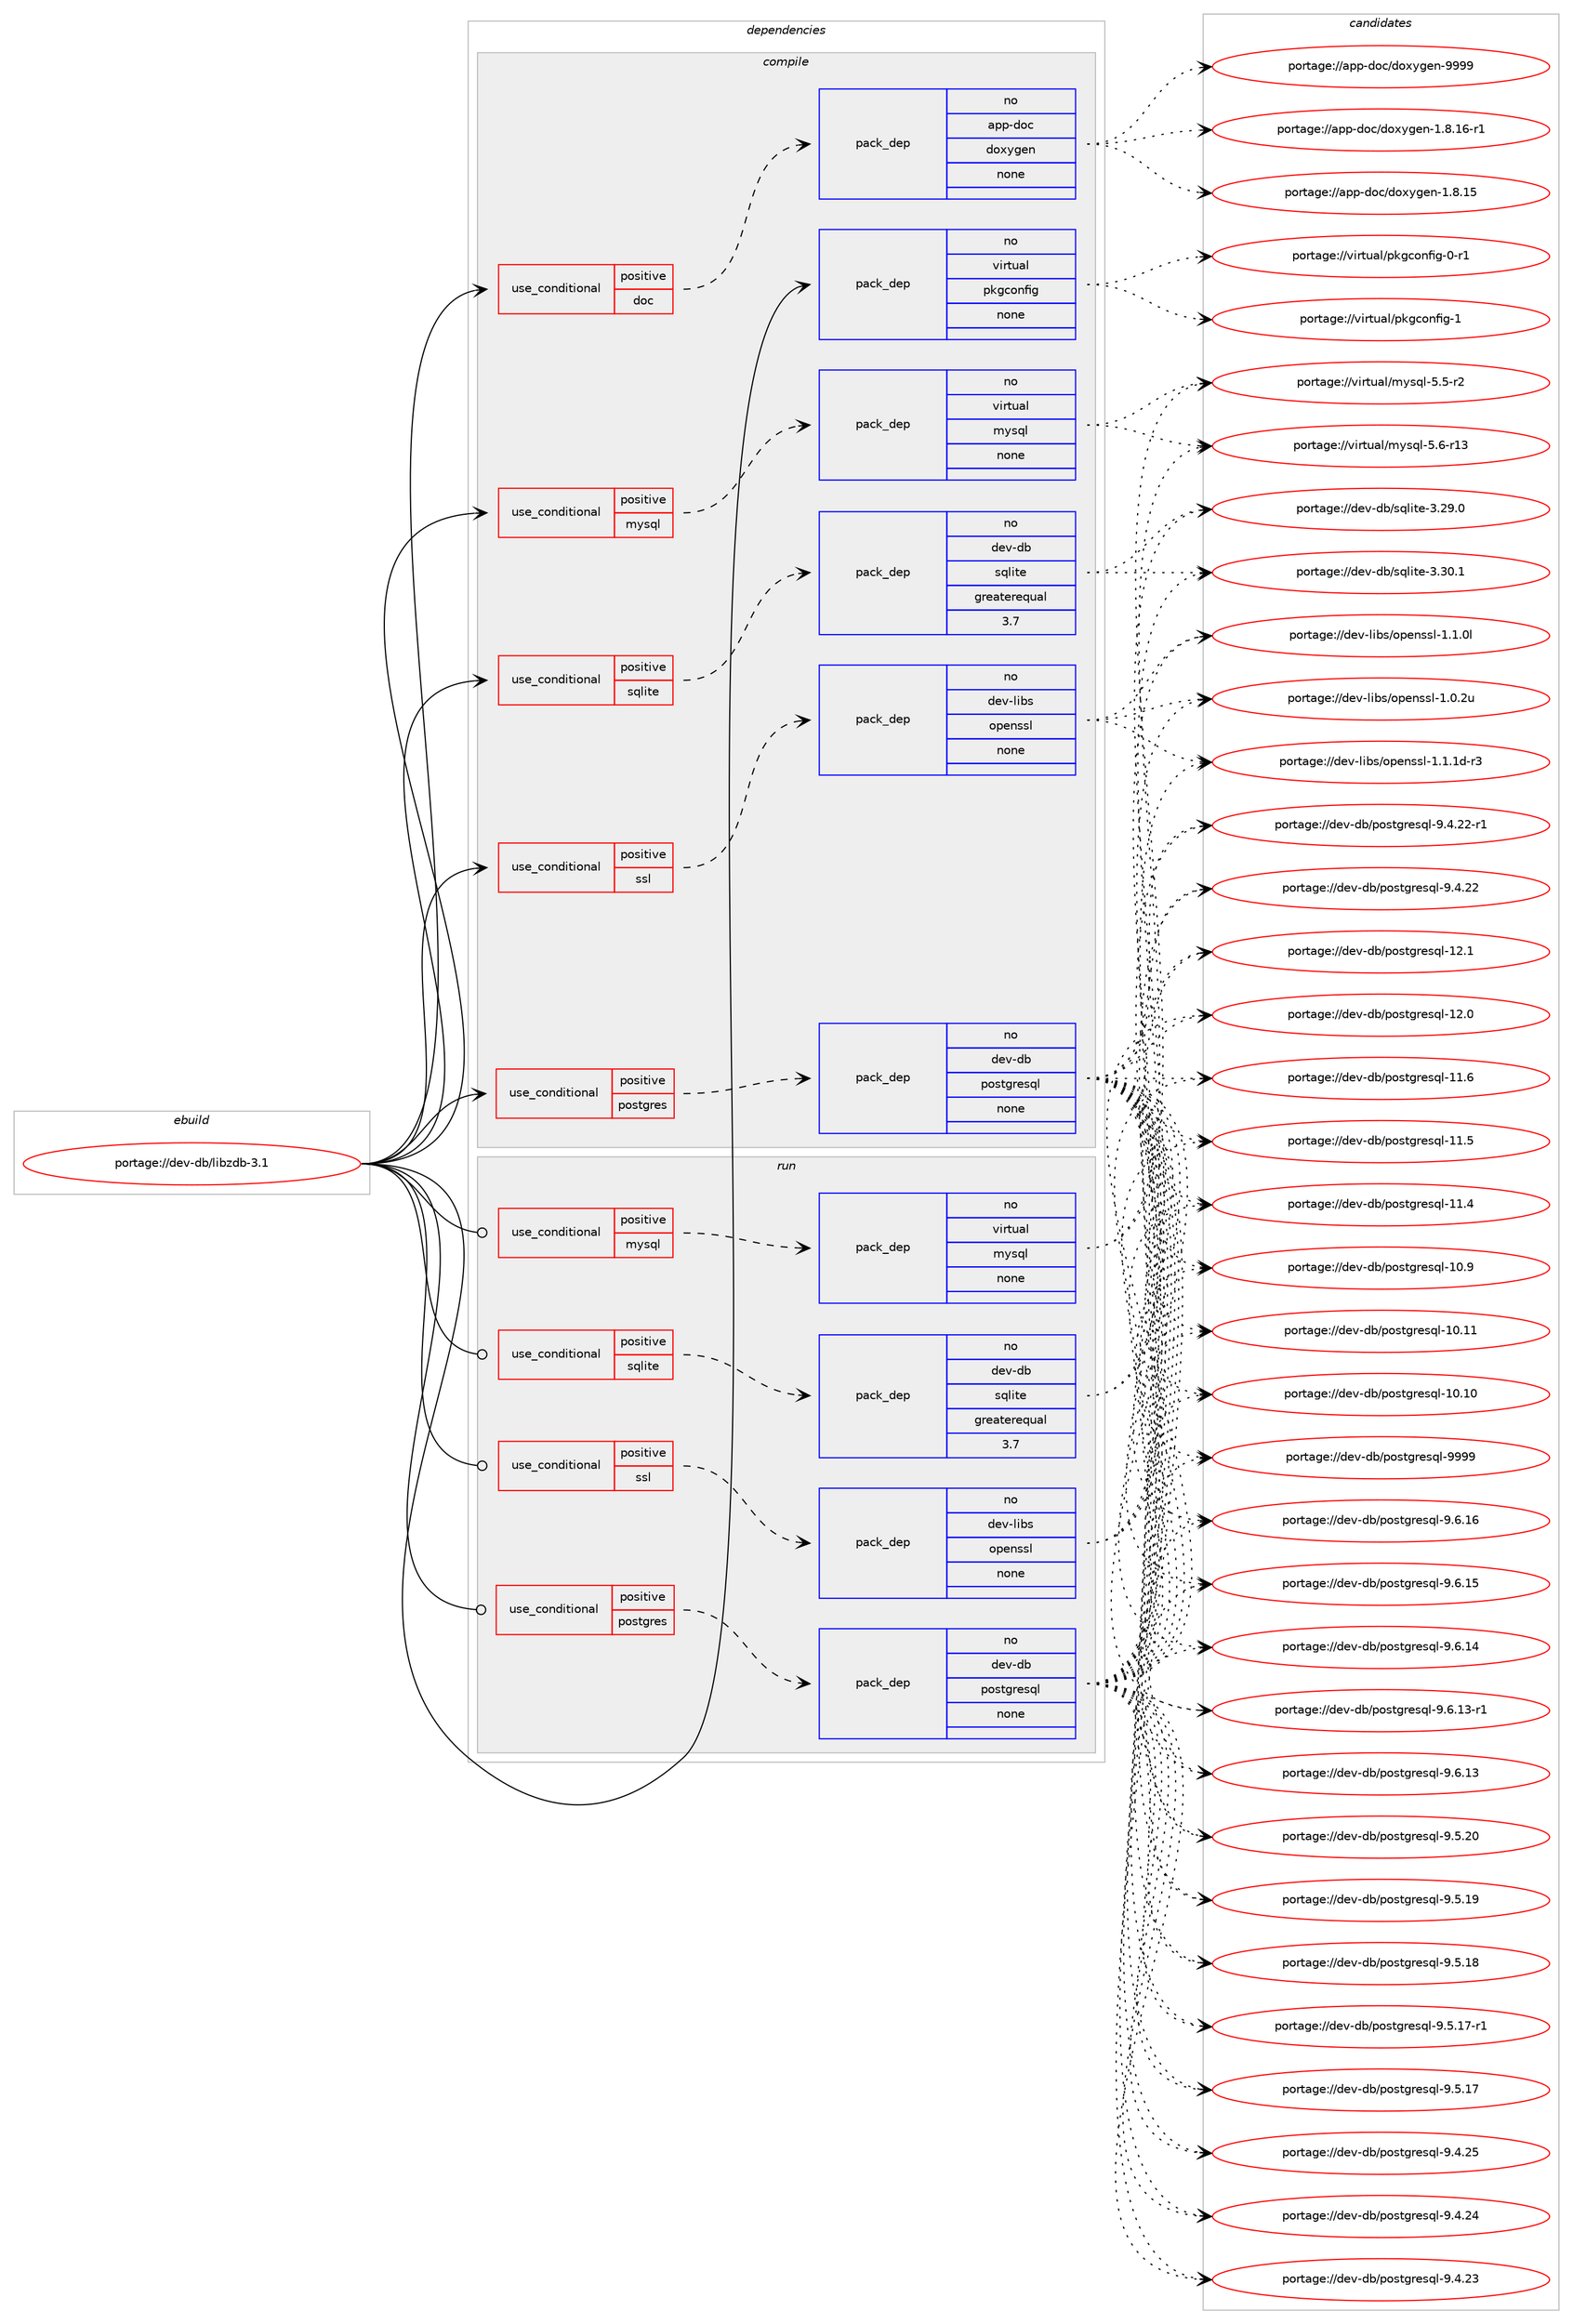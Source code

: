 digraph prolog {

# *************
# Graph options
# *************

newrank=true;
concentrate=true;
compound=true;
graph [rankdir=LR,fontname=Helvetica,fontsize=10,ranksep=1.5];#, ranksep=2.5, nodesep=0.2];
edge  [arrowhead=vee];
node  [fontname=Helvetica,fontsize=10];

# **********
# The ebuild
# **********

subgraph cluster_leftcol {
color=gray;
label=<<i>ebuild</i>>;
id [label="portage://dev-db/libzdb-3.1", color=red, width=4, href="../dev-db/libzdb-3.1.svg"];
}

# ****************
# The dependencies
# ****************

subgraph cluster_midcol {
color=gray;
label=<<i>dependencies</i>>;
subgraph cluster_compile {
fillcolor="#eeeeee";
style=filled;
label=<<i>compile</i>>;
subgraph cond138648 {
dependency584426 [label=<<TABLE BORDER="0" CELLBORDER="1" CELLSPACING="0" CELLPADDING="4"><TR><TD ROWSPAN="3" CELLPADDING="10">use_conditional</TD></TR><TR><TD>positive</TD></TR><TR><TD>doc</TD></TR></TABLE>>, shape=none, color=red];
subgraph pack438468 {
dependency584427 [label=<<TABLE BORDER="0" CELLBORDER="1" CELLSPACING="0" CELLPADDING="4" WIDTH="220"><TR><TD ROWSPAN="6" CELLPADDING="30">pack_dep</TD></TR><TR><TD WIDTH="110">no</TD></TR><TR><TD>app-doc</TD></TR><TR><TD>doxygen</TD></TR><TR><TD>none</TD></TR><TR><TD></TD></TR></TABLE>>, shape=none, color=blue];
}
dependency584426:e -> dependency584427:w [weight=20,style="dashed",arrowhead="vee"];
}
id:e -> dependency584426:w [weight=20,style="solid",arrowhead="vee"];
subgraph cond138649 {
dependency584428 [label=<<TABLE BORDER="0" CELLBORDER="1" CELLSPACING="0" CELLPADDING="4"><TR><TD ROWSPAN="3" CELLPADDING="10">use_conditional</TD></TR><TR><TD>positive</TD></TR><TR><TD>mysql</TD></TR></TABLE>>, shape=none, color=red];
subgraph pack438469 {
dependency584429 [label=<<TABLE BORDER="0" CELLBORDER="1" CELLSPACING="0" CELLPADDING="4" WIDTH="220"><TR><TD ROWSPAN="6" CELLPADDING="30">pack_dep</TD></TR><TR><TD WIDTH="110">no</TD></TR><TR><TD>virtual</TD></TR><TR><TD>mysql</TD></TR><TR><TD>none</TD></TR><TR><TD></TD></TR></TABLE>>, shape=none, color=blue];
}
dependency584428:e -> dependency584429:w [weight=20,style="dashed",arrowhead="vee"];
}
id:e -> dependency584428:w [weight=20,style="solid",arrowhead="vee"];
subgraph cond138650 {
dependency584430 [label=<<TABLE BORDER="0" CELLBORDER="1" CELLSPACING="0" CELLPADDING="4"><TR><TD ROWSPAN="3" CELLPADDING="10">use_conditional</TD></TR><TR><TD>positive</TD></TR><TR><TD>postgres</TD></TR></TABLE>>, shape=none, color=red];
subgraph pack438470 {
dependency584431 [label=<<TABLE BORDER="0" CELLBORDER="1" CELLSPACING="0" CELLPADDING="4" WIDTH="220"><TR><TD ROWSPAN="6" CELLPADDING="30">pack_dep</TD></TR><TR><TD WIDTH="110">no</TD></TR><TR><TD>dev-db</TD></TR><TR><TD>postgresql</TD></TR><TR><TD>none</TD></TR><TR><TD></TD></TR></TABLE>>, shape=none, color=blue];
}
dependency584430:e -> dependency584431:w [weight=20,style="dashed",arrowhead="vee"];
}
id:e -> dependency584430:w [weight=20,style="solid",arrowhead="vee"];
subgraph cond138651 {
dependency584432 [label=<<TABLE BORDER="0" CELLBORDER="1" CELLSPACING="0" CELLPADDING="4"><TR><TD ROWSPAN="3" CELLPADDING="10">use_conditional</TD></TR><TR><TD>positive</TD></TR><TR><TD>sqlite</TD></TR></TABLE>>, shape=none, color=red];
subgraph pack438471 {
dependency584433 [label=<<TABLE BORDER="0" CELLBORDER="1" CELLSPACING="0" CELLPADDING="4" WIDTH="220"><TR><TD ROWSPAN="6" CELLPADDING="30">pack_dep</TD></TR><TR><TD WIDTH="110">no</TD></TR><TR><TD>dev-db</TD></TR><TR><TD>sqlite</TD></TR><TR><TD>greaterequal</TD></TR><TR><TD>3.7</TD></TR></TABLE>>, shape=none, color=blue];
}
dependency584432:e -> dependency584433:w [weight=20,style="dashed",arrowhead="vee"];
}
id:e -> dependency584432:w [weight=20,style="solid",arrowhead="vee"];
subgraph cond138652 {
dependency584434 [label=<<TABLE BORDER="0" CELLBORDER="1" CELLSPACING="0" CELLPADDING="4"><TR><TD ROWSPAN="3" CELLPADDING="10">use_conditional</TD></TR><TR><TD>positive</TD></TR><TR><TD>ssl</TD></TR></TABLE>>, shape=none, color=red];
subgraph pack438472 {
dependency584435 [label=<<TABLE BORDER="0" CELLBORDER="1" CELLSPACING="0" CELLPADDING="4" WIDTH="220"><TR><TD ROWSPAN="6" CELLPADDING="30">pack_dep</TD></TR><TR><TD WIDTH="110">no</TD></TR><TR><TD>dev-libs</TD></TR><TR><TD>openssl</TD></TR><TR><TD>none</TD></TR><TR><TD></TD></TR></TABLE>>, shape=none, color=blue];
}
dependency584434:e -> dependency584435:w [weight=20,style="dashed",arrowhead="vee"];
}
id:e -> dependency584434:w [weight=20,style="solid",arrowhead="vee"];
subgraph pack438473 {
dependency584436 [label=<<TABLE BORDER="0" CELLBORDER="1" CELLSPACING="0" CELLPADDING="4" WIDTH="220"><TR><TD ROWSPAN="6" CELLPADDING="30">pack_dep</TD></TR><TR><TD WIDTH="110">no</TD></TR><TR><TD>virtual</TD></TR><TR><TD>pkgconfig</TD></TR><TR><TD>none</TD></TR><TR><TD></TD></TR></TABLE>>, shape=none, color=blue];
}
id:e -> dependency584436:w [weight=20,style="solid",arrowhead="vee"];
}
subgraph cluster_compileandrun {
fillcolor="#eeeeee";
style=filled;
label=<<i>compile and run</i>>;
}
subgraph cluster_run {
fillcolor="#eeeeee";
style=filled;
label=<<i>run</i>>;
subgraph cond138653 {
dependency584437 [label=<<TABLE BORDER="0" CELLBORDER="1" CELLSPACING="0" CELLPADDING="4"><TR><TD ROWSPAN="3" CELLPADDING="10">use_conditional</TD></TR><TR><TD>positive</TD></TR><TR><TD>mysql</TD></TR></TABLE>>, shape=none, color=red];
subgraph pack438474 {
dependency584438 [label=<<TABLE BORDER="0" CELLBORDER="1" CELLSPACING="0" CELLPADDING="4" WIDTH="220"><TR><TD ROWSPAN="6" CELLPADDING="30">pack_dep</TD></TR><TR><TD WIDTH="110">no</TD></TR><TR><TD>virtual</TD></TR><TR><TD>mysql</TD></TR><TR><TD>none</TD></TR><TR><TD></TD></TR></TABLE>>, shape=none, color=blue];
}
dependency584437:e -> dependency584438:w [weight=20,style="dashed",arrowhead="vee"];
}
id:e -> dependency584437:w [weight=20,style="solid",arrowhead="odot"];
subgraph cond138654 {
dependency584439 [label=<<TABLE BORDER="0" CELLBORDER="1" CELLSPACING="0" CELLPADDING="4"><TR><TD ROWSPAN="3" CELLPADDING="10">use_conditional</TD></TR><TR><TD>positive</TD></TR><TR><TD>postgres</TD></TR></TABLE>>, shape=none, color=red];
subgraph pack438475 {
dependency584440 [label=<<TABLE BORDER="0" CELLBORDER="1" CELLSPACING="0" CELLPADDING="4" WIDTH="220"><TR><TD ROWSPAN="6" CELLPADDING="30">pack_dep</TD></TR><TR><TD WIDTH="110">no</TD></TR><TR><TD>dev-db</TD></TR><TR><TD>postgresql</TD></TR><TR><TD>none</TD></TR><TR><TD></TD></TR></TABLE>>, shape=none, color=blue];
}
dependency584439:e -> dependency584440:w [weight=20,style="dashed",arrowhead="vee"];
}
id:e -> dependency584439:w [weight=20,style="solid",arrowhead="odot"];
subgraph cond138655 {
dependency584441 [label=<<TABLE BORDER="0" CELLBORDER="1" CELLSPACING="0" CELLPADDING="4"><TR><TD ROWSPAN="3" CELLPADDING="10">use_conditional</TD></TR><TR><TD>positive</TD></TR><TR><TD>sqlite</TD></TR></TABLE>>, shape=none, color=red];
subgraph pack438476 {
dependency584442 [label=<<TABLE BORDER="0" CELLBORDER="1" CELLSPACING="0" CELLPADDING="4" WIDTH="220"><TR><TD ROWSPAN="6" CELLPADDING="30">pack_dep</TD></TR><TR><TD WIDTH="110">no</TD></TR><TR><TD>dev-db</TD></TR><TR><TD>sqlite</TD></TR><TR><TD>greaterequal</TD></TR><TR><TD>3.7</TD></TR></TABLE>>, shape=none, color=blue];
}
dependency584441:e -> dependency584442:w [weight=20,style="dashed",arrowhead="vee"];
}
id:e -> dependency584441:w [weight=20,style="solid",arrowhead="odot"];
subgraph cond138656 {
dependency584443 [label=<<TABLE BORDER="0" CELLBORDER="1" CELLSPACING="0" CELLPADDING="4"><TR><TD ROWSPAN="3" CELLPADDING="10">use_conditional</TD></TR><TR><TD>positive</TD></TR><TR><TD>ssl</TD></TR></TABLE>>, shape=none, color=red];
subgraph pack438477 {
dependency584444 [label=<<TABLE BORDER="0" CELLBORDER="1" CELLSPACING="0" CELLPADDING="4" WIDTH="220"><TR><TD ROWSPAN="6" CELLPADDING="30">pack_dep</TD></TR><TR><TD WIDTH="110">no</TD></TR><TR><TD>dev-libs</TD></TR><TR><TD>openssl</TD></TR><TR><TD>none</TD></TR><TR><TD></TD></TR></TABLE>>, shape=none, color=blue];
}
dependency584443:e -> dependency584444:w [weight=20,style="dashed",arrowhead="vee"];
}
id:e -> dependency584443:w [weight=20,style="solid",arrowhead="odot"];
}
}

# **************
# The candidates
# **************

subgraph cluster_choices {
rank=same;
color=gray;
label=<<i>candidates</i>>;

subgraph choice438468 {
color=black;
nodesep=1;
choice971121124510011199471001111201211031011104557575757 [label="portage://app-doc/doxygen-9999", color=red, width=4,href="../app-doc/doxygen-9999.svg"];
choice97112112451001119947100111120121103101110454946564649544511449 [label="portage://app-doc/doxygen-1.8.16-r1", color=red, width=4,href="../app-doc/doxygen-1.8.16-r1.svg"];
choice9711211245100111994710011112012110310111045494656464953 [label="portage://app-doc/doxygen-1.8.15", color=red, width=4,href="../app-doc/doxygen-1.8.15.svg"];
dependency584427:e -> choice971121124510011199471001111201211031011104557575757:w [style=dotted,weight="100"];
dependency584427:e -> choice97112112451001119947100111120121103101110454946564649544511449:w [style=dotted,weight="100"];
dependency584427:e -> choice9711211245100111994710011112012110310111045494656464953:w [style=dotted,weight="100"];
}
subgraph choice438469 {
color=black;
nodesep=1;
choice118105114116117971084710912111511310845534654451144951 [label="portage://virtual/mysql-5.6-r13", color=red, width=4,href="../virtual/mysql-5.6-r13.svg"];
choice1181051141161179710847109121115113108455346534511450 [label="portage://virtual/mysql-5.5-r2", color=red, width=4,href="../virtual/mysql-5.5-r2.svg"];
dependency584429:e -> choice118105114116117971084710912111511310845534654451144951:w [style=dotted,weight="100"];
dependency584429:e -> choice1181051141161179710847109121115113108455346534511450:w [style=dotted,weight="100"];
}
subgraph choice438470 {
color=black;
nodesep=1;
choice1001011184510098471121111151161031141011151131084557575757 [label="portage://dev-db/postgresql-9999", color=red, width=4,href="../dev-db/postgresql-9999.svg"];
choice10010111845100984711211111511610311410111511310845574654464954 [label="portage://dev-db/postgresql-9.6.16", color=red, width=4,href="../dev-db/postgresql-9.6.16.svg"];
choice10010111845100984711211111511610311410111511310845574654464953 [label="portage://dev-db/postgresql-9.6.15", color=red, width=4,href="../dev-db/postgresql-9.6.15.svg"];
choice10010111845100984711211111511610311410111511310845574654464952 [label="portage://dev-db/postgresql-9.6.14", color=red, width=4,href="../dev-db/postgresql-9.6.14.svg"];
choice100101118451009847112111115116103114101115113108455746544649514511449 [label="portage://dev-db/postgresql-9.6.13-r1", color=red, width=4,href="../dev-db/postgresql-9.6.13-r1.svg"];
choice10010111845100984711211111511610311410111511310845574654464951 [label="portage://dev-db/postgresql-9.6.13", color=red, width=4,href="../dev-db/postgresql-9.6.13.svg"];
choice10010111845100984711211111511610311410111511310845574653465048 [label="portage://dev-db/postgresql-9.5.20", color=red, width=4,href="../dev-db/postgresql-9.5.20.svg"];
choice10010111845100984711211111511610311410111511310845574653464957 [label="portage://dev-db/postgresql-9.5.19", color=red, width=4,href="../dev-db/postgresql-9.5.19.svg"];
choice10010111845100984711211111511610311410111511310845574653464956 [label="portage://dev-db/postgresql-9.5.18", color=red, width=4,href="../dev-db/postgresql-9.5.18.svg"];
choice100101118451009847112111115116103114101115113108455746534649554511449 [label="portage://dev-db/postgresql-9.5.17-r1", color=red, width=4,href="../dev-db/postgresql-9.5.17-r1.svg"];
choice10010111845100984711211111511610311410111511310845574653464955 [label="portage://dev-db/postgresql-9.5.17", color=red, width=4,href="../dev-db/postgresql-9.5.17.svg"];
choice10010111845100984711211111511610311410111511310845574652465053 [label="portage://dev-db/postgresql-9.4.25", color=red, width=4,href="../dev-db/postgresql-9.4.25.svg"];
choice10010111845100984711211111511610311410111511310845574652465052 [label="portage://dev-db/postgresql-9.4.24", color=red, width=4,href="../dev-db/postgresql-9.4.24.svg"];
choice10010111845100984711211111511610311410111511310845574652465051 [label="portage://dev-db/postgresql-9.4.23", color=red, width=4,href="../dev-db/postgresql-9.4.23.svg"];
choice100101118451009847112111115116103114101115113108455746524650504511449 [label="portage://dev-db/postgresql-9.4.22-r1", color=red, width=4,href="../dev-db/postgresql-9.4.22-r1.svg"];
choice10010111845100984711211111511610311410111511310845574652465050 [label="portage://dev-db/postgresql-9.4.22", color=red, width=4,href="../dev-db/postgresql-9.4.22.svg"];
choice1001011184510098471121111151161031141011151131084549504649 [label="portage://dev-db/postgresql-12.1", color=red, width=4,href="../dev-db/postgresql-12.1.svg"];
choice1001011184510098471121111151161031141011151131084549504648 [label="portage://dev-db/postgresql-12.0", color=red, width=4,href="../dev-db/postgresql-12.0.svg"];
choice1001011184510098471121111151161031141011151131084549494654 [label="portage://dev-db/postgresql-11.6", color=red, width=4,href="../dev-db/postgresql-11.6.svg"];
choice1001011184510098471121111151161031141011151131084549494653 [label="portage://dev-db/postgresql-11.5", color=red, width=4,href="../dev-db/postgresql-11.5.svg"];
choice1001011184510098471121111151161031141011151131084549494652 [label="portage://dev-db/postgresql-11.4", color=red, width=4,href="../dev-db/postgresql-11.4.svg"];
choice1001011184510098471121111151161031141011151131084549484657 [label="portage://dev-db/postgresql-10.9", color=red, width=4,href="../dev-db/postgresql-10.9.svg"];
choice100101118451009847112111115116103114101115113108454948464949 [label="portage://dev-db/postgresql-10.11", color=red, width=4,href="../dev-db/postgresql-10.11.svg"];
choice100101118451009847112111115116103114101115113108454948464948 [label="portage://dev-db/postgresql-10.10", color=red, width=4,href="../dev-db/postgresql-10.10.svg"];
dependency584431:e -> choice1001011184510098471121111151161031141011151131084557575757:w [style=dotted,weight="100"];
dependency584431:e -> choice10010111845100984711211111511610311410111511310845574654464954:w [style=dotted,weight="100"];
dependency584431:e -> choice10010111845100984711211111511610311410111511310845574654464953:w [style=dotted,weight="100"];
dependency584431:e -> choice10010111845100984711211111511610311410111511310845574654464952:w [style=dotted,weight="100"];
dependency584431:e -> choice100101118451009847112111115116103114101115113108455746544649514511449:w [style=dotted,weight="100"];
dependency584431:e -> choice10010111845100984711211111511610311410111511310845574654464951:w [style=dotted,weight="100"];
dependency584431:e -> choice10010111845100984711211111511610311410111511310845574653465048:w [style=dotted,weight="100"];
dependency584431:e -> choice10010111845100984711211111511610311410111511310845574653464957:w [style=dotted,weight="100"];
dependency584431:e -> choice10010111845100984711211111511610311410111511310845574653464956:w [style=dotted,weight="100"];
dependency584431:e -> choice100101118451009847112111115116103114101115113108455746534649554511449:w [style=dotted,weight="100"];
dependency584431:e -> choice10010111845100984711211111511610311410111511310845574653464955:w [style=dotted,weight="100"];
dependency584431:e -> choice10010111845100984711211111511610311410111511310845574652465053:w [style=dotted,weight="100"];
dependency584431:e -> choice10010111845100984711211111511610311410111511310845574652465052:w [style=dotted,weight="100"];
dependency584431:e -> choice10010111845100984711211111511610311410111511310845574652465051:w [style=dotted,weight="100"];
dependency584431:e -> choice100101118451009847112111115116103114101115113108455746524650504511449:w [style=dotted,weight="100"];
dependency584431:e -> choice10010111845100984711211111511610311410111511310845574652465050:w [style=dotted,weight="100"];
dependency584431:e -> choice1001011184510098471121111151161031141011151131084549504649:w [style=dotted,weight="100"];
dependency584431:e -> choice1001011184510098471121111151161031141011151131084549504648:w [style=dotted,weight="100"];
dependency584431:e -> choice1001011184510098471121111151161031141011151131084549494654:w [style=dotted,weight="100"];
dependency584431:e -> choice1001011184510098471121111151161031141011151131084549494653:w [style=dotted,weight="100"];
dependency584431:e -> choice1001011184510098471121111151161031141011151131084549494652:w [style=dotted,weight="100"];
dependency584431:e -> choice1001011184510098471121111151161031141011151131084549484657:w [style=dotted,weight="100"];
dependency584431:e -> choice100101118451009847112111115116103114101115113108454948464949:w [style=dotted,weight="100"];
dependency584431:e -> choice100101118451009847112111115116103114101115113108454948464948:w [style=dotted,weight="100"];
}
subgraph choice438471 {
color=black;
nodesep=1;
choice10010111845100984711511310810511610145514651484649 [label="portage://dev-db/sqlite-3.30.1", color=red, width=4,href="../dev-db/sqlite-3.30.1.svg"];
choice10010111845100984711511310810511610145514650574648 [label="portage://dev-db/sqlite-3.29.0", color=red, width=4,href="../dev-db/sqlite-3.29.0.svg"];
dependency584433:e -> choice10010111845100984711511310810511610145514651484649:w [style=dotted,weight="100"];
dependency584433:e -> choice10010111845100984711511310810511610145514650574648:w [style=dotted,weight="100"];
}
subgraph choice438472 {
color=black;
nodesep=1;
choice1001011184510810598115471111121011101151151084549464946491004511451 [label="portage://dev-libs/openssl-1.1.1d-r3", color=red, width=4,href="../dev-libs/openssl-1.1.1d-r3.svg"];
choice100101118451081059811547111112101110115115108454946494648108 [label="portage://dev-libs/openssl-1.1.0l", color=red, width=4,href="../dev-libs/openssl-1.1.0l.svg"];
choice100101118451081059811547111112101110115115108454946484650117 [label="portage://dev-libs/openssl-1.0.2u", color=red, width=4,href="../dev-libs/openssl-1.0.2u.svg"];
dependency584435:e -> choice1001011184510810598115471111121011101151151084549464946491004511451:w [style=dotted,weight="100"];
dependency584435:e -> choice100101118451081059811547111112101110115115108454946494648108:w [style=dotted,weight="100"];
dependency584435:e -> choice100101118451081059811547111112101110115115108454946484650117:w [style=dotted,weight="100"];
}
subgraph choice438473 {
color=black;
nodesep=1;
choice1181051141161179710847112107103991111101021051034549 [label="portage://virtual/pkgconfig-1", color=red, width=4,href="../virtual/pkgconfig-1.svg"];
choice11810511411611797108471121071039911111010210510345484511449 [label="portage://virtual/pkgconfig-0-r1", color=red, width=4,href="../virtual/pkgconfig-0-r1.svg"];
dependency584436:e -> choice1181051141161179710847112107103991111101021051034549:w [style=dotted,weight="100"];
dependency584436:e -> choice11810511411611797108471121071039911111010210510345484511449:w [style=dotted,weight="100"];
}
subgraph choice438474 {
color=black;
nodesep=1;
choice118105114116117971084710912111511310845534654451144951 [label="portage://virtual/mysql-5.6-r13", color=red, width=4,href="../virtual/mysql-5.6-r13.svg"];
choice1181051141161179710847109121115113108455346534511450 [label="portage://virtual/mysql-5.5-r2", color=red, width=4,href="../virtual/mysql-5.5-r2.svg"];
dependency584438:e -> choice118105114116117971084710912111511310845534654451144951:w [style=dotted,weight="100"];
dependency584438:e -> choice1181051141161179710847109121115113108455346534511450:w [style=dotted,weight="100"];
}
subgraph choice438475 {
color=black;
nodesep=1;
choice1001011184510098471121111151161031141011151131084557575757 [label="portage://dev-db/postgresql-9999", color=red, width=4,href="../dev-db/postgresql-9999.svg"];
choice10010111845100984711211111511610311410111511310845574654464954 [label="portage://dev-db/postgresql-9.6.16", color=red, width=4,href="../dev-db/postgresql-9.6.16.svg"];
choice10010111845100984711211111511610311410111511310845574654464953 [label="portage://dev-db/postgresql-9.6.15", color=red, width=4,href="../dev-db/postgresql-9.6.15.svg"];
choice10010111845100984711211111511610311410111511310845574654464952 [label="portage://dev-db/postgresql-9.6.14", color=red, width=4,href="../dev-db/postgresql-9.6.14.svg"];
choice100101118451009847112111115116103114101115113108455746544649514511449 [label="portage://dev-db/postgresql-9.6.13-r1", color=red, width=4,href="../dev-db/postgresql-9.6.13-r1.svg"];
choice10010111845100984711211111511610311410111511310845574654464951 [label="portage://dev-db/postgresql-9.6.13", color=red, width=4,href="../dev-db/postgresql-9.6.13.svg"];
choice10010111845100984711211111511610311410111511310845574653465048 [label="portage://dev-db/postgresql-9.5.20", color=red, width=4,href="../dev-db/postgresql-9.5.20.svg"];
choice10010111845100984711211111511610311410111511310845574653464957 [label="portage://dev-db/postgresql-9.5.19", color=red, width=4,href="../dev-db/postgresql-9.5.19.svg"];
choice10010111845100984711211111511610311410111511310845574653464956 [label="portage://dev-db/postgresql-9.5.18", color=red, width=4,href="../dev-db/postgresql-9.5.18.svg"];
choice100101118451009847112111115116103114101115113108455746534649554511449 [label="portage://dev-db/postgresql-9.5.17-r1", color=red, width=4,href="../dev-db/postgresql-9.5.17-r1.svg"];
choice10010111845100984711211111511610311410111511310845574653464955 [label="portage://dev-db/postgresql-9.5.17", color=red, width=4,href="../dev-db/postgresql-9.5.17.svg"];
choice10010111845100984711211111511610311410111511310845574652465053 [label="portage://dev-db/postgresql-9.4.25", color=red, width=4,href="../dev-db/postgresql-9.4.25.svg"];
choice10010111845100984711211111511610311410111511310845574652465052 [label="portage://dev-db/postgresql-9.4.24", color=red, width=4,href="../dev-db/postgresql-9.4.24.svg"];
choice10010111845100984711211111511610311410111511310845574652465051 [label="portage://dev-db/postgresql-9.4.23", color=red, width=4,href="../dev-db/postgresql-9.4.23.svg"];
choice100101118451009847112111115116103114101115113108455746524650504511449 [label="portage://dev-db/postgresql-9.4.22-r1", color=red, width=4,href="../dev-db/postgresql-9.4.22-r1.svg"];
choice10010111845100984711211111511610311410111511310845574652465050 [label="portage://dev-db/postgresql-9.4.22", color=red, width=4,href="../dev-db/postgresql-9.4.22.svg"];
choice1001011184510098471121111151161031141011151131084549504649 [label="portage://dev-db/postgresql-12.1", color=red, width=4,href="../dev-db/postgresql-12.1.svg"];
choice1001011184510098471121111151161031141011151131084549504648 [label="portage://dev-db/postgresql-12.0", color=red, width=4,href="../dev-db/postgresql-12.0.svg"];
choice1001011184510098471121111151161031141011151131084549494654 [label="portage://dev-db/postgresql-11.6", color=red, width=4,href="../dev-db/postgresql-11.6.svg"];
choice1001011184510098471121111151161031141011151131084549494653 [label="portage://dev-db/postgresql-11.5", color=red, width=4,href="../dev-db/postgresql-11.5.svg"];
choice1001011184510098471121111151161031141011151131084549494652 [label="portage://dev-db/postgresql-11.4", color=red, width=4,href="../dev-db/postgresql-11.4.svg"];
choice1001011184510098471121111151161031141011151131084549484657 [label="portage://dev-db/postgresql-10.9", color=red, width=4,href="../dev-db/postgresql-10.9.svg"];
choice100101118451009847112111115116103114101115113108454948464949 [label="portage://dev-db/postgresql-10.11", color=red, width=4,href="../dev-db/postgresql-10.11.svg"];
choice100101118451009847112111115116103114101115113108454948464948 [label="portage://dev-db/postgresql-10.10", color=red, width=4,href="../dev-db/postgresql-10.10.svg"];
dependency584440:e -> choice1001011184510098471121111151161031141011151131084557575757:w [style=dotted,weight="100"];
dependency584440:e -> choice10010111845100984711211111511610311410111511310845574654464954:w [style=dotted,weight="100"];
dependency584440:e -> choice10010111845100984711211111511610311410111511310845574654464953:w [style=dotted,weight="100"];
dependency584440:e -> choice10010111845100984711211111511610311410111511310845574654464952:w [style=dotted,weight="100"];
dependency584440:e -> choice100101118451009847112111115116103114101115113108455746544649514511449:w [style=dotted,weight="100"];
dependency584440:e -> choice10010111845100984711211111511610311410111511310845574654464951:w [style=dotted,weight="100"];
dependency584440:e -> choice10010111845100984711211111511610311410111511310845574653465048:w [style=dotted,weight="100"];
dependency584440:e -> choice10010111845100984711211111511610311410111511310845574653464957:w [style=dotted,weight="100"];
dependency584440:e -> choice10010111845100984711211111511610311410111511310845574653464956:w [style=dotted,weight="100"];
dependency584440:e -> choice100101118451009847112111115116103114101115113108455746534649554511449:w [style=dotted,weight="100"];
dependency584440:e -> choice10010111845100984711211111511610311410111511310845574653464955:w [style=dotted,weight="100"];
dependency584440:e -> choice10010111845100984711211111511610311410111511310845574652465053:w [style=dotted,weight="100"];
dependency584440:e -> choice10010111845100984711211111511610311410111511310845574652465052:w [style=dotted,weight="100"];
dependency584440:e -> choice10010111845100984711211111511610311410111511310845574652465051:w [style=dotted,weight="100"];
dependency584440:e -> choice100101118451009847112111115116103114101115113108455746524650504511449:w [style=dotted,weight="100"];
dependency584440:e -> choice10010111845100984711211111511610311410111511310845574652465050:w [style=dotted,weight="100"];
dependency584440:e -> choice1001011184510098471121111151161031141011151131084549504649:w [style=dotted,weight="100"];
dependency584440:e -> choice1001011184510098471121111151161031141011151131084549504648:w [style=dotted,weight="100"];
dependency584440:e -> choice1001011184510098471121111151161031141011151131084549494654:w [style=dotted,weight="100"];
dependency584440:e -> choice1001011184510098471121111151161031141011151131084549494653:w [style=dotted,weight="100"];
dependency584440:e -> choice1001011184510098471121111151161031141011151131084549494652:w [style=dotted,weight="100"];
dependency584440:e -> choice1001011184510098471121111151161031141011151131084549484657:w [style=dotted,weight="100"];
dependency584440:e -> choice100101118451009847112111115116103114101115113108454948464949:w [style=dotted,weight="100"];
dependency584440:e -> choice100101118451009847112111115116103114101115113108454948464948:w [style=dotted,weight="100"];
}
subgraph choice438476 {
color=black;
nodesep=1;
choice10010111845100984711511310810511610145514651484649 [label="portage://dev-db/sqlite-3.30.1", color=red, width=4,href="../dev-db/sqlite-3.30.1.svg"];
choice10010111845100984711511310810511610145514650574648 [label="portage://dev-db/sqlite-3.29.0", color=red, width=4,href="../dev-db/sqlite-3.29.0.svg"];
dependency584442:e -> choice10010111845100984711511310810511610145514651484649:w [style=dotted,weight="100"];
dependency584442:e -> choice10010111845100984711511310810511610145514650574648:w [style=dotted,weight="100"];
}
subgraph choice438477 {
color=black;
nodesep=1;
choice1001011184510810598115471111121011101151151084549464946491004511451 [label="portage://dev-libs/openssl-1.1.1d-r3", color=red, width=4,href="../dev-libs/openssl-1.1.1d-r3.svg"];
choice100101118451081059811547111112101110115115108454946494648108 [label="portage://dev-libs/openssl-1.1.0l", color=red, width=4,href="../dev-libs/openssl-1.1.0l.svg"];
choice100101118451081059811547111112101110115115108454946484650117 [label="portage://dev-libs/openssl-1.0.2u", color=red, width=4,href="../dev-libs/openssl-1.0.2u.svg"];
dependency584444:e -> choice1001011184510810598115471111121011101151151084549464946491004511451:w [style=dotted,weight="100"];
dependency584444:e -> choice100101118451081059811547111112101110115115108454946494648108:w [style=dotted,weight="100"];
dependency584444:e -> choice100101118451081059811547111112101110115115108454946484650117:w [style=dotted,weight="100"];
}
}

}
